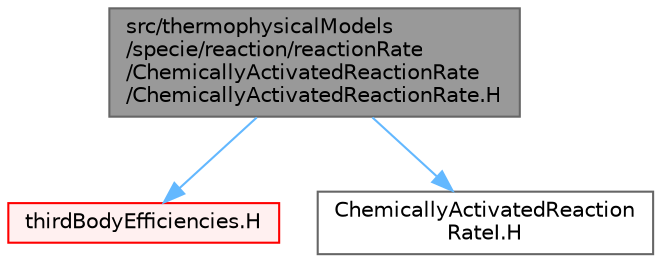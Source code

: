 digraph "src/thermophysicalModels/specie/reaction/reactionRate/ChemicallyActivatedReactionRate/ChemicallyActivatedReactionRate.H"
{
 // LATEX_PDF_SIZE
  bgcolor="transparent";
  edge [fontname=Helvetica,fontsize=10,labelfontname=Helvetica,labelfontsize=10];
  node [fontname=Helvetica,fontsize=10,shape=box,height=0.2,width=0.4];
  Node1 [id="Node000001",label="src/thermophysicalModels\l/specie/reaction/reactionRate\l/ChemicallyActivatedReactionRate\l/ChemicallyActivatedReactionRate.H",height=0.2,width=0.4,color="gray40", fillcolor="grey60", style="filled", fontcolor="black",tooltip=" "];
  Node1 -> Node2 [id="edge1_Node000001_Node000002",color="steelblue1",style="solid",tooltip=" "];
  Node2 [id="Node000002",label="thirdBodyEfficiencies.H",height=0.2,width=0.4,color="red", fillcolor="#FFF0F0", style="filled",URL="$thirdBodyEfficiencies_8H.html",tooltip=" "];
  Node1 -> Node126 [id="edge2_Node000001_Node000126",color="steelblue1",style="solid",tooltip=" "];
  Node126 [id="Node000126",label="ChemicallyActivatedReaction\lRateI.H",height=0.2,width=0.4,color="grey40", fillcolor="white", style="filled",URL="$ChemicallyActivatedReactionRateI_8H.html",tooltip=" "];
}

